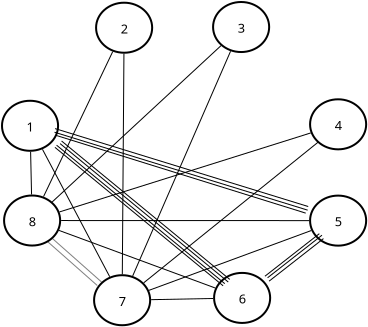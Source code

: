 <?xml version="1.0" encoding="UTF-8"?>
<dia:diagram xmlns:dia="http://www.lysator.liu.se/~alla/dia/">
  <dia:layer name="Fondo" visible="true" active="true">
    <dia:object type="Flowchart - Ellipse" version="0" id="O0">
      <dia:attribute name="obj_pos">
        <dia:point val="15.396,9.498"/>
      </dia:attribute>
      <dia:attribute name="obj_bb">
        <dia:rectangle val="15.346,9.448;18.25,12.05"/>
      </dia:attribute>
      <dia:attribute name="elem_corner">
        <dia:point val="15.396,9.498"/>
      </dia:attribute>
      <dia:attribute name="elem_width">
        <dia:real val="2.804"/>
      </dia:attribute>
      <dia:attribute name="elem_height">
        <dia:real val="2.502"/>
      </dia:attribute>
      <dia:attribute name="show_background">
        <dia:boolean val="true"/>
      </dia:attribute>
      <dia:attribute name="padding">
        <dia:real val="0.354"/>
      </dia:attribute>
      <dia:attribute name="text">
        <dia:composite type="text">
          <dia:attribute name="string">
            <dia:string>#1#</dia:string>
          </dia:attribute>
          <dia:attribute name="font">
            <dia:font family="sans" style="0" name="Helvetica"/>
          </dia:attribute>
          <dia:attribute name="height">
            <dia:real val="0.8"/>
          </dia:attribute>
          <dia:attribute name="pos">
            <dia:point val="16.798,10.989"/>
          </dia:attribute>
          <dia:attribute name="color">
            <dia:color val="#000000"/>
          </dia:attribute>
          <dia:attribute name="alignment">
            <dia:enum val="1"/>
          </dia:attribute>
        </dia:composite>
      </dia:attribute>
    </dia:object>
    <dia:object type="Flowchart - Ellipse" version="0" id="O1">
      <dia:attribute name="obj_pos">
        <dia:point val="20.1,4.595"/>
      </dia:attribute>
      <dia:attribute name="obj_bb">
        <dia:rectangle val="20.05,4.545;22.954,7.147"/>
      </dia:attribute>
      <dia:attribute name="elem_corner">
        <dia:point val="20.1,4.595"/>
      </dia:attribute>
      <dia:attribute name="elem_width">
        <dia:real val="2.804"/>
      </dia:attribute>
      <dia:attribute name="elem_height">
        <dia:real val="2.502"/>
      </dia:attribute>
      <dia:attribute name="show_background">
        <dia:boolean val="true"/>
      </dia:attribute>
      <dia:attribute name="padding">
        <dia:real val="0.354"/>
      </dia:attribute>
      <dia:attribute name="text">
        <dia:composite type="text">
          <dia:attribute name="string">
            <dia:string>#2#</dia:string>
          </dia:attribute>
          <dia:attribute name="font">
            <dia:font family="sans" style="0" name="Helvetica"/>
          </dia:attribute>
          <dia:attribute name="height">
            <dia:real val="0.8"/>
          </dia:attribute>
          <dia:attribute name="pos">
            <dia:point val="21.502,6.086"/>
          </dia:attribute>
          <dia:attribute name="color">
            <dia:color val="#000000"/>
          </dia:attribute>
          <dia:attribute name="alignment">
            <dia:enum val="1"/>
          </dia:attribute>
        </dia:composite>
      </dia:attribute>
    </dia:object>
    <dia:object type="Flowchart - Ellipse" version="0" id="O2">
      <dia:attribute name="obj_pos">
        <dia:point val="25.95,4.56"/>
      </dia:attribute>
      <dia:attribute name="obj_bb">
        <dia:rectangle val="25.9,4.51;28.804,7.112"/>
      </dia:attribute>
      <dia:attribute name="elem_corner">
        <dia:point val="25.95,4.56"/>
      </dia:attribute>
      <dia:attribute name="elem_width">
        <dia:real val="2.804"/>
      </dia:attribute>
      <dia:attribute name="elem_height">
        <dia:real val="2.502"/>
      </dia:attribute>
      <dia:attribute name="show_background">
        <dia:boolean val="true"/>
      </dia:attribute>
      <dia:attribute name="padding">
        <dia:real val="0.354"/>
      </dia:attribute>
      <dia:attribute name="text">
        <dia:composite type="text">
          <dia:attribute name="string">
            <dia:string>#3#</dia:string>
          </dia:attribute>
          <dia:attribute name="font">
            <dia:font family="sans" style="0" name="Helvetica"/>
          </dia:attribute>
          <dia:attribute name="height">
            <dia:real val="0.8"/>
          </dia:attribute>
          <dia:attribute name="pos">
            <dia:point val="27.352,6.051"/>
          </dia:attribute>
          <dia:attribute name="color">
            <dia:color val="#000000"/>
          </dia:attribute>
          <dia:attribute name="alignment">
            <dia:enum val="1"/>
          </dia:attribute>
        </dia:composite>
      </dia:attribute>
    </dia:object>
    <dia:object type="Flowchart - Ellipse" version="0" id="O3">
      <dia:attribute name="obj_pos">
        <dia:point val="30.8,9.425"/>
      </dia:attribute>
      <dia:attribute name="obj_bb">
        <dia:rectangle val="30.75,9.375;33.654,11.977"/>
      </dia:attribute>
      <dia:attribute name="elem_corner">
        <dia:point val="30.8,9.425"/>
      </dia:attribute>
      <dia:attribute name="elem_width">
        <dia:real val="2.804"/>
      </dia:attribute>
      <dia:attribute name="elem_height">
        <dia:real val="2.502"/>
      </dia:attribute>
      <dia:attribute name="show_background">
        <dia:boolean val="true"/>
      </dia:attribute>
      <dia:attribute name="padding">
        <dia:real val="0.354"/>
      </dia:attribute>
      <dia:attribute name="text">
        <dia:composite type="text">
          <dia:attribute name="string">
            <dia:string>#4#</dia:string>
          </dia:attribute>
          <dia:attribute name="font">
            <dia:font family="sans" style="0" name="Helvetica"/>
          </dia:attribute>
          <dia:attribute name="height">
            <dia:real val="0.8"/>
          </dia:attribute>
          <dia:attribute name="pos">
            <dia:point val="32.202,10.916"/>
          </dia:attribute>
          <dia:attribute name="color">
            <dia:color val="#000000"/>
          </dia:attribute>
          <dia:attribute name="alignment">
            <dia:enum val="1"/>
          </dia:attribute>
        </dia:composite>
      </dia:attribute>
    </dia:object>
    <dia:object type="Flowchart - Ellipse" version="0" id="O4">
      <dia:attribute name="obj_pos">
        <dia:point val="30.8,14.24"/>
      </dia:attribute>
      <dia:attribute name="obj_bb">
        <dia:rectangle val="30.75,14.19;33.654,16.792"/>
      </dia:attribute>
      <dia:attribute name="elem_corner">
        <dia:point val="30.8,14.24"/>
      </dia:attribute>
      <dia:attribute name="elem_width">
        <dia:real val="2.804"/>
      </dia:attribute>
      <dia:attribute name="elem_height">
        <dia:real val="2.502"/>
      </dia:attribute>
      <dia:attribute name="show_background">
        <dia:boolean val="true"/>
      </dia:attribute>
      <dia:attribute name="padding">
        <dia:real val="0.354"/>
      </dia:attribute>
      <dia:attribute name="text">
        <dia:composite type="text">
          <dia:attribute name="string">
            <dia:string>#5#</dia:string>
          </dia:attribute>
          <dia:attribute name="font">
            <dia:font family="sans" style="0" name="Helvetica"/>
          </dia:attribute>
          <dia:attribute name="height">
            <dia:real val="0.8"/>
          </dia:attribute>
          <dia:attribute name="pos">
            <dia:point val="32.202,15.731"/>
          </dia:attribute>
          <dia:attribute name="color">
            <dia:color val="#000000"/>
          </dia:attribute>
          <dia:attribute name="alignment">
            <dia:enum val="1"/>
          </dia:attribute>
        </dia:composite>
      </dia:attribute>
    </dia:object>
    <dia:object type="Flowchart - Ellipse" version="0" id="O5">
      <dia:attribute name="obj_pos">
        <dia:point val="26,18.105"/>
      </dia:attribute>
      <dia:attribute name="obj_bb">
        <dia:rectangle val="25.95,18.055;28.854,20.657"/>
      </dia:attribute>
      <dia:attribute name="elem_corner">
        <dia:point val="26,18.105"/>
      </dia:attribute>
      <dia:attribute name="elem_width">
        <dia:real val="2.804"/>
      </dia:attribute>
      <dia:attribute name="elem_height">
        <dia:real val="2.502"/>
      </dia:attribute>
      <dia:attribute name="border_width">
        <dia:real val="0.1"/>
      </dia:attribute>
      <dia:attribute name="show_background">
        <dia:boolean val="true"/>
      </dia:attribute>
      <dia:attribute name="padding">
        <dia:real val="0.354"/>
      </dia:attribute>
      <dia:attribute name="text">
        <dia:composite type="text">
          <dia:attribute name="string">
            <dia:string>#6#</dia:string>
          </dia:attribute>
          <dia:attribute name="font">
            <dia:font family="sans" style="0" name="Helvetica"/>
          </dia:attribute>
          <dia:attribute name="height">
            <dia:real val="0.8"/>
          </dia:attribute>
          <dia:attribute name="pos">
            <dia:point val="27.402,19.596"/>
          </dia:attribute>
          <dia:attribute name="color">
            <dia:color val="#000000"/>
          </dia:attribute>
          <dia:attribute name="alignment">
            <dia:enum val="1"/>
          </dia:attribute>
        </dia:composite>
      </dia:attribute>
    </dia:object>
    <dia:object type="Flowchart - Ellipse" version="0" id="O6">
      <dia:attribute name="obj_pos">
        <dia:point val="20,18.22"/>
      </dia:attribute>
      <dia:attribute name="obj_bb">
        <dia:rectangle val="19.95,18.17;22.854,20.772"/>
      </dia:attribute>
      <dia:attribute name="elem_corner">
        <dia:point val="20,18.22"/>
      </dia:attribute>
      <dia:attribute name="elem_width">
        <dia:real val="2.804"/>
      </dia:attribute>
      <dia:attribute name="elem_height">
        <dia:real val="2.502"/>
      </dia:attribute>
      <dia:attribute name="show_background">
        <dia:boolean val="true"/>
      </dia:attribute>
      <dia:attribute name="padding">
        <dia:real val="0.354"/>
      </dia:attribute>
      <dia:attribute name="text">
        <dia:composite type="text">
          <dia:attribute name="string">
            <dia:string>#7#</dia:string>
          </dia:attribute>
          <dia:attribute name="font">
            <dia:font family="sans" style="0" name="Helvetica"/>
          </dia:attribute>
          <dia:attribute name="height">
            <dia:real val="0.8"/>
          </dia:attribute>
          <dia:attribute name="pos">
            <dia:point val="21.402,19.711"/>
          </dia:attribute>
          <dia:attribute name="color">
            <dia:color val="#000000"/>
          </dia:attribute>
          <dia:attribute name="alignment">
            <dia:enum val="1"/>
          </dia:attribute>
        </dia:composite>
      </dia:attribute>
    </dia:object>
    <dia:object type="Flowchart - Ellipse" version="0" id="O7">
      <dia:attribute name="obj_pos">
        <dia:point val="15.5,14.235"/>
      </dia:attribute>
      <dia:attribute name="obj_bb">
        <dia:rectangle val="15.45,14.185;18.354,16.787"/>
      </dia:attribute>
      <dia:attribute name="elem_corner">
        <dia:point val="15.5,14.235"/>
      </dia:attribute>
      <dia:attribute name="elem_width">
        <dia:real val="2.804"/>
      </dia:attribute>
      <dia:attribute name="elem_height">
        <dia:real val="2.502"/>
      </dia:attribute>
      <dia:attribute name="show_background">
        <dia:boolean val="true"/>
      </dia:attribute>
      <dia:attribute name="padding">
        <dia:real val="0.354"/>
      </dia:attribute>
      <dia:attribute name="text">
        <dia:composite type="text">
          <dia:attribute name="string">
            <dia:string>#8#</dia:string>
          </dia:attribute>
          <dia:attribute name="font">
            <dia:font family="sans" style="0" name="Helvetica"/>
          </dia:attribute>
          <dia:attribute name="height">
            <dia:real val="0.8"/>
          </dia:attribute>
          <dia:attribute name="pos">
            <dia:point val="16.902,15.726"/>
          </dia:attribute>
          <dia:attribute name="color">
            <dia:color val="#000000"/>
          </dia:attribute>
          <dia:attribute name="alignment">
            <dia:enum val="1"/>
          </dia:attribute>
        </dia:composite>
      </dia:attribute>
    </dia:object>
    <dia:object type="Standard - Line" version="0" id="O8">
      <dia:attribute name="obj_pos">
        <dia:point val="22.853,19.443"/>
      </dia:attribute>
      <dia:attribute name="obj_bb">
        <dia:rectangle val="22.853,19.384;25.951,19.443"/>
      </dia:attribute>
      <dia:attribute name="conn_endpoints">
        <dia:point val="22.853,19.443"/>
        <dia:point val="25.951,19.384"/>
      </dia:attribute>
      <dia:attribute name="numcp">
        <dia:int val="1"/>
      </dia:attribute>
      <dia:attribute name="line_width">
        <dia:real val="0"/>
      </dia:attribute>
      <dia:connections>
        <dia:connection handle="0" to="O6" connection="16"/>
        <dia:connection handle="1" to="O5" connection="16"/>
      </dia:connections>
    </dia:object>
    <dia:object type="Standard - Line" version="0" id="O9">
      <dia:attribute name="obj_pos">
        <dia:point val="22.745,18.976"/>
      </dia:attribute>
      <dia:attribute name="obj_bb">
        <dia:rectangle val="22.745,15.986;30.859,18.976"/>
      </dia:attribute>
      <dia:attribute name="conn_endpoints">
        <dia:point val="22.745,18.976"/>
        <dia:point val="30.859,15.986"/>
      </dia:attribute>
      <dia:attribute name="numcp">
        <dia:int val="1"/>
      </dia:attribute>
      <dia:attribute name="line_width">
        <dia:real val="0"/>
      </dia:attribute>
      <dia:connections>
        <dia:connection handle="0" to="O6" connection="16"/>
        <dia:connection handle="1" to="O4" connection="16"/>
      </dia:connections>
    </dia:object>
    <dia:object type="Standard - Line" version="0" id="O10">
      <dia:attribute name="obj_pos">
        <dia:point val="22.481,18.601"/>
      </dia:attribute>
      <dia:attribute name="obj_bb">
        <dia:rectangle val="22.481,11.56;31.211,18.601"/>
      </dia:attribute>
      <dia:attribute name="conn_endpoints">
        <dia:point val="22.481,18.601"/>
        <dia:point val="31.211,11.56"/>
      </dia:attribute>
      <dia:attribute name="numcp">
        <dia:int val="1"/>
      </dia:attribute>
      <dia:attribute name="line_width">
        <dia:real val="0"/>
      </dia:attribute>
      <dia:connections>
        <dia:connection handle="0" to="O6" connection="16"/>
        <dia:connection handle="1" to="O3" connection="10"/>
      </dia:connections>
    </dia:object>
    <dia:object type="Standard - Line" version="0" id="O11">
      <dia:attribute name="obj_pos">
        <dia:point val="21.93,18.259"/>
      </dia:attribute>
      <dia:attribute name="obj_bb">
        <dia:rectangle val="21.93,7.022;26.824,18.259"/>
      </dia:attribute>
      <dia:attribute name="conn_endpoints">
        <dia:point val="21.93,18.259"/>
        <dia:point val="26.824,7.022"/>
      </dia:attribute>
      <dia:attribute name="numcp">
        <dia:int val="1"/>
      </dia:attribute>
      <dia:attribute name="line_width">
        <dia:real val="0"/>
      </dia:attribute>
      <dia:connections>
        <dia:connection handle="0" to="O6" connection="16"/>
        <dia:connection handle="1" to="O2" connection="16"/>
      </dia:connections>
    </dia:object>
    <dia:object type="Standard - Line" version="0" id="O12">
      <dia:attribute name="obj_pos">
        <dia:point val="20.781,18.295"/>
      </dia:attribute>
      <dia:attribute name="obj_bb">
        <dia:rectangle val="17.419,11.925;20.781,18.295"/>
      </dia:attribute>
      <dia:attribute name="conn_endpoints">
        <dia:point val="20.781,18.295"/>
        <dia:point val="17.419,11.925"/>
      </dia:attribute>
      <dia:attribute name="numcp">
        <dia:int val="1"/>
      </dia:attribute>
      <dia:attribute name="line_width">
        <dia:real val="0"/>
      </dia:attribute>
      <dia:connections>
        <dia:connection handle="0" to="O6" connection="16"/>
        <dia:connection handle="1" to="O0" connection="16"/>
      </dia:connections>
    </dia:object>
    <dia:object type="Standard - Line" version="0" id="O13">
      <dia:attribute name="obj_pos">
        <dia:point val="21.411,18.17"/>
      </dia:attribute>
      <dia:attribute name="obj_bb">
        <dia:rectangle val="21.411,7.147;21.492,18.17"/>
      </dia:attribute>
      <dia:attribute name="conn_endpoints">
        <dia:point val="21.411,18.17"/>
        <dia:point val="21.492,7.147"/>
      </dia:attribute>
      <dia:attribute name="numcp">
        <dia:int val="1"/>
      </dia:attribute>
      <dia:attribute name="line_width">
        <dia:real val="0"/>
      </dia:attribute>
      <dia:connections>
        <dia:connection handle="0" to="O6" connection="16"/>
        <dia:connection handle="1" to="O1" connection="16"/>
      </dia:connections>
    </dia:object>
    <dia:object type="Standard - Line" version="0" id="O14">
      <dia:attribute name="obj_pos">
        <dia:point val="16.873,14.185"/>
      </dia:attribute>
      <dia:attribute name="obj_bb">
        <dia:rectangle val="16.827,12.05;16.873,14.185"/>
      </dia:attribute>
      <dia:attribute name="conn_endpoints">
        <dia:point val="16.873,14.185"/>
        <dia:point val="16.827,12.05"/>
      </dia:attribute>
      <dia:attribute name="numcp">
        <dia:int val="1"/>
      </dia:attribute>
      <dia:attribute name="line_width">
        <dia:real val="0"/>
      </dia:attribute>
      <dia:connections>
        <dia:connection handle="0" to="O7" connection="16"/>
        <dia:connection handle="1" to="O0" connection="16"/>
      </dia:connections>
    </dia:object>
    <dia:object type="Standard - Line" version="0" id="O15">
      <dia:attribute name="obj_pos">
        <dia:point val="17.173,14.09"/>
      </dia:attribute>
      <dia:attribute name="obj_bb">
        <dia:rectangle val="17.173,6.842;20.631,14.09"/>
      </dia:attribute>
      <dia:attribute name="conn_endpoints">
        <dia:point val="17.173,14.09"/>
        <dia:point val="20.631,6.842"/>
      </dia:attribute>
      <dia:attribute name="numcp">
        <dia:int val="1"/>
      </dia:attribute>
      <dia:attribute name="line_width">
        <dia:real val="0"/>
      </dia:attribute>
      <dia:connections>
        <dia:connection handle="0" to="O7" connection="16"/>
        <dia:connection handle="1" to="O1" connection="16"/>
      </dia:connections>
    </dia:object>
    <dia:object type="Standard - Line" version="0" id="O16">
      <dia:attribute name="obj_pos">
        <dia:point val="17.911,14.551"/>
      </dia:attribute>
      <dia:attribute name="obj_bb">
        <dia:rectangle val="17.911,6.745;26.343,14.551"/>
      </dia:attribute>
      <dia:attribute name="conn_endpoints">
        <dia:point val="17.911,14.551"/>
        <dia:point val="26.343,6.745"/>
      </dia:attribute>
      <dia:attribute name="numcp">
        <dia:int val="1"/>
      </dia:attribute>
      <dia:attribute name="line_width">
        <dia:real val="0"/>
      </dia:attribute>
      <dia:connections>
        <dia:connection handle="0" to="O7" connection="16"/>
        <dia:connection handle="1" to="O2" connection="16"/>
      </dia:connections>
    </dia:object>
    <dia:object type="Standard - Line" version="0" id="O17">
      <dia:attribute name="obj_pos">
        <dia:point val="18.271,15.055"/>
      </dia:attribute>
      <dia:attribute name="obj_bb">
        <dia:rectangle val="18.271,11.107;30.832,15.055"/>
      </dia:attribute>
      <dia:attribute name="conn_endpoints">
        <dia:point val="18.271,15.055"/>
        <dia:point val="30.832,11.107"/>
      </dia:attribute>
      <dia:attribute name="numcp">
        <dia:int val="1"/>
      </dia:attribute>
      <dia:attribute name="line_width">
        <dia:real val="0"/>
      </dia:attribute>
      <dia:connections>
        <dia:connection handle="0" to="O7" connection="16"/>
        <dia:connection handle="1" to="O3" connection="16"/>
      </dia:connections>
    </dia:object>
    <dia:object type="Standard - Line" version="0" id="O18">
      <dia:attribute name="obj_pos">
        <dia:point val="18.354,15.486"/>
      </dia:attribute>
      <dia:attribute name="obj_bb">
        <dia:rectangle val="18.354,15.486;30.75,15.49"/>
      </dia:attribute>
      <dia:attribute name="conn_endpoints">
        <dia:point val="18.354,15.486"/>
        <dia:point val="30.75,15.49"/>
      </dia:attribute>
      <dia:attribute name="numcp">
        <dia:int val="1"/>
      </dia:attribute>
      <dia:attribute name="line_width">
        <dia:real val="0"/>
      </dia:attribute>
      <dia:connections>
        <dia:connection handle="0" to="O7" connection="16"/>
        <dia:connection handle="1" to="O4" connection="16"/>
      </dia:connections>
    </dia:object>
    <dia:object type="Standard - Line" version="0" id="O19">
      <dia:attribute name="obj_pos">
        <dia:point val="18.24,15.979"/>
      </dia:attribute>
      <dia:attribute name="obj_bb">
        <dia:rectangle val="18.24,15.979;26.064,18.863"/>
      </dia:attribute>
      <dia:attribute name="conn_endpoints">
        <dia:point val="18.24,15.979"/>
        <dia:point val="26.064,18.863"/>
      </dia:attribute>
      <dia:attribute name="numcp">
        <dia:int val="1"/>
      </dia:attribute>
      <dia:attribute name="line_width">
        <dia:real val="0"/>
      </dia:attribute>
      <dia:connections>
        <dia:connection handle="0" to="O7" connection="16"/>
        <dia:connection handle="1" to="O5" connection="16"/>
      </dia:connections>
    </dia:object>
    <dia:object type="Standard - Line" version="0" id="O20">
      <dia:attribute name="obj_pos">
        <dia:point val="17.932,16.398"/>
      </dia:attribute>
      <dia:attribute name="obj_bb">
        <dia:rectangle val="17.932,16.398;20.371,18.558"/>
      </dia:attribute>
      <dia:attribute name="conn_endpoints">
        <dia:point val="17.932,16.398"/>
        <dia:point val="20.371,18.558"/>
      </dia:attribute>
      <dia:attribute name="numcp">
        <dia:int val="1"/>
      </dia:attribute>
      <dia:attribute name="line_width">
        <dia:real val="0"/>
      </dia:attribute>
      <dia:attribute name="line_style">
        <dia:enum val="4"/>
      </dia:attribute>
      <dia:attribute name="dashlength">
        <dia:real val="0.1"/>
      </dia:attribute>
      <dia:connections>
        <dia:connection handle="0" to="O7" connection="16"/>
        <dia:connection handle="1" to="O6" connection="16"/>
      </dia:connections>
    </dia:object>
    <dia:object type="Standard - Line" version="0" id="O21">
      <dia:attribute name="obj_pos">
        <dia:point val="17.685,16.549"/>
      </dia:attribute>
      <dia:attribute name="obj_bb">
        <dia:rectangle val="17.685,16.549;20.161,18.736"/>
      </dia:attribute>
      <dia:attribute name="conn_endpoints">
        <dia:point val="17.685,16.549"/>
        <dia:point val="20.161,18.736"/>
      </dia:attribute>
      <dia:attribute name="numcp">
        <dia:int val="1"/>
      </dia:attribute>
      <dia:attribute name="line_width">
        <dia:real val="0"/>
      </dia:attribute>
      <dia:attribute name="line_style">
        <dia:enum val="4"/>
      </dia:attribute>
      <dia:attribute name="dashlength">
        <dia:real val="0.1"/>
      </dia:attribute>
    </dia:object>
    <dia:object type="Standard - Line" version="0" id="O22">
      <dia:attribute name="obj_pos">
        <dia:point val="18.043,11.828"/>
      </dia:attribute>
      <dia:attribute name="obj_bb">
        <dia:rectangle val="18.043,11.828;26.452,18.75"/>
      </dia:attribute>
      <dia:attribute name="conn_endpoints">
        <dia:point val="18.043,11.828"/>
        <dia:point val="26.452,18.75"/>
      </dia:attribute>
      <dia:attribute name="numcp">
        <dia:int val="1"/>
      </dia:attribute>
      <dia:attribute name="line_width">
        <dia:real val="0"/>
      </dia:attribute>
    </dia:object>
    <dia:object type="Standard - Line" version="0" id="O23">
      <dia:attribute name="obj_pos">
        <dia:point val="18.125,11.72"/>
      </dia:attribute>
      <dia:attribute name="obj_bb">
        <dia:rectangle val="18.125,11.72;26.534,18.642"/>
      </dia:attribute>
      <dia:attribute name="conn_endpoints">
        <dia:point val="18.125,11.72"/>
        <dia:point val="26.534,18.642"/>
      </dia:attribute>
      <dia:attribute name="numcp">
        <dia:int val="1"/>
      </dia:attribute>
      <dia:attribute name="line_width">
        <dia:real val="0"/>
      </dia:attribute>
    </dia:object>
    <dia:object type="Standard - Line" version="0" id="O24">
      <dia:attribute name="obj_pos">
        <dia:point val="18.3,11.64"/>
      </dia:attribute>
      <dia:attribute name="obj_bb">
        <dia:rectangle val="18.3,11.64;26.709,18.562"/>
      </dia:attribute>
      <dia:attribute name="conn_endpoints">
        <dia:point val="18.3,11.64"/>
        <dia:point val="26.709,18.562"/>
      </dia:attribute>
      <dia:attribute name="numcp">
        <dia:int val="1"/>
      </dia:attribute>
      <dia:attribute name="line_width">
        <dia:real val="0"/>
      </dia:attribute>
    </dia:object>
    <dia:object type="Standard - Line" version="0" id="O25">
      <dia:attribute name="obj_pos">
        <dia:point val="18.375,11.51"/>
      </dia:attribute>
      <dia:attribute name="obj_bb">
        <dia:rectangle val="18.375,11.51;26.784,18.432"/>
      </dia:attribute>
      <dia:attribute name="conn_endpoints">
        <dia:point val="18.375,11.51"/>
        <dia:point val="26.784,18.432"/>
      </dia:attribute>
      <dia:attribute name="numcp">
        <dia:int val="1"/>
      </dia:attribute>
      <dia:attribute name="line_width">
        <dia:real val="0"/>
      </dia:attribute>
    </dia:object>
    <dia:object type="Standard - Line" version="0" id="O26">
      <dia:attribute name="obj_pos">
        <dia:point val="30.679,14.968"/>
      </dia:attribute>
      <dia:attribute name="obj_bb">
        <dia:rectangle val="18.021,11.072;30.679,14.968"/>
      </dia:attribute>
      <dia:attribute name="conn_endpoints">
        <dia:point val="30.679,14.968"/>
        <dia:point val="18.021,11.072"/>
      </dia:attribute>
      <dia:attribute name="numcp">
        <dia:int val="1"/>
      </dia:attribute>
      <dia:attribute name="line_width">
        <dia:real val="0"/>
      </dia:attribute>
    </dia:object>
    <dia:object type="Standard - Line" version="0" id="O27">
      <dia:attribute name="obj_pos">
        <dia:point val="30.582,15.117"/>
      </dia:attribute>
      <dia:attribute name="obj_bb">
        <dia:rectangle val="18.093,11.228;30.582,15.117"/>
      </dia:attribute>
      <dia:attribute name="conn_endpoints">
        <dia:point val="30.582,15.117"/>
        <dia:point val="18.093,11.228"/>
      </dia:attribute>
      <dia:attribute name="numcp">
        <dia:int val="1"/>
      </dia:attribute>
      <dia:attribute name="line_width">
        <dia:real val="0"/>
      </dia:attribute>
      <dia:connections>
        <dia:connection handle="1" to="O0" connection="15"/>
      </dia:connections>
    </dia:object>
    <dia:object type="Standard - Line" version="0" id="O28">
      <dia:attribute name="obj_pos">
        <dia:point val="30.707,14.787"/>
      </dia:attribute>
      <dia:attribute name="obj_bb">
        <dia:rectangle val="18.05,10.89;30.707,14.787"/>
      </dia:attribute>
      <dia:attribute name="conn_endpoints">
        <dia:point val="30.707,14.787"/>
        <dia:point val="18.05,10.89"/>
      </dia:attribute>
      <dia:attribute name="numcp">
        <dia:int val="1"/>
      </dia:attribute>
      <dia:attribute name="line_width">
        <dia:real val="0"/>
      </dia:attribute>
    </dia:object>
    <dia:object type="Standard - Line" version="0" id="O29">
      <dia:attribute name="obj_pos">
        <dia:point val="31.262,16.144"/>
      </dia:attribute>
      <dia:attribute name="obj_bb">
        <dia:rectangle val="28.543,16.144;31.262,18.271"/>
      </dia:attribute>
      <dia:attribute name="conn_endpoints">
        <dia:point val="31.262,16.144"/>
        <dia:point val="28.543,18.271"/>
      </dia:attribute>
      <dia:attribute name="numcp">
        <dia:int val="1"/>
      </dia:attribute>
      <dia:attribute name="line_width">
        <dia:real val="0"/>
      </dia:attribute>
    </dia:object>
    <dia:object type="Standard - Line" version="0" id="O30">
      <dia:attribute name="obj_pos">
        <dia:point val="31.394,16.22"/>
      </dia:attribute>
      <dia:attribute name="obj_bb">
        <dia:rectangle val="28.675,16.22;31.394,18.348"/>
      </dia:attribute>
      <dia:attribute name="conn_endpoints">
        <dia:point val="31.394,16.22"/>
        <dia:point val="28.675,18.348"/>
      </dia:attribute>
      <dia:attribute name="numcp">
        <dia:int val="1"/>
      </dia:attribute>
      <dia:attribute name="line_width">
        <dia:real val="0"/>
      </dia:attribute>
    </dia:object>
    <dia:object type="Standard - Line" version="0" id="O31">
      <dia:attribute name="obj_pos">
        <dia:point val="31.469,16.39"/>
      </dia:attribute>
      <dia:attribute name="obj_bb">
        <dia:rectangle val="28.75,16.39;31.469,18.518"/>
      </dia:attribute>
      <dia:attribute name="conn_endpoints">
        <dia:point val="31.469,16.39"/>
        <dia:point val="28.75,18.518"/>
      </dia:attribute>
      <dia:attribute name="numcp">
        <dia:int val="1"/>
      </dia:attribute>
      <dia:attribute name="line_width">
        <dia:real val="0"/>
      </dia:attribute>
    </dia:object>
  </dia:layer>
</dia:diagram>
